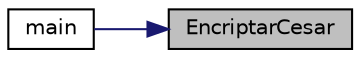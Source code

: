 digraph "EncriptarCesar"
{
 // INTERACTIVE_SVG=YES
 // LATEX_PDF_SIZE
  edge [fontname="Helvetica",fontsize="10",labelfontname="Helvetica",labelfontsize="10"];
  node [fontname="Helvetica",fontsize="10",shape=record];
  rankdir="RL";
  Node1 [label="EncriptarCesar",height=0.2,width=0.4,color="black", fillcolor="grey75", style="filled", fontcolor="black",tooltip="Universidad de La Laguna Escuela Superior de Ingeniería y Tecnología Grado en Ingeniería Informática ..."];
  Node1 -> Node2 [dir="back",color="midnightblue",fontsize="10",style="solid",fontname="Helvetica"];
  Node2 [label="main",height=0.2,width=0.4,color="black", fillcolor="white", style="filled",URL="$cripto_8cc.html#a0ddf1224851353fc92bfbff6f499fa97",tooltip="Función principal."];
}
